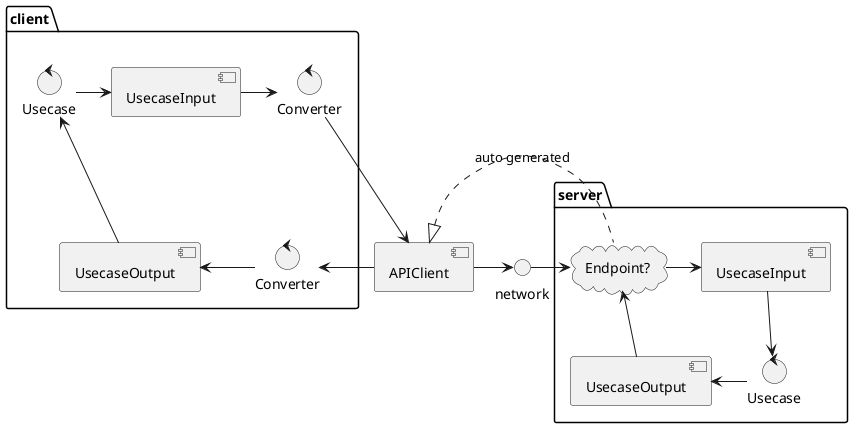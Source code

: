 @startuml

[APIClient]
() network as network

folder client {
  [UsecaseInput] as ClientUsecaseInput
  control Usecase as ClientUsecase
  [UsecaseOutput] as ClientUsecaseOutput
  control Converter as ClientUsecaseInputConverter
  control Converter as ClientUsecaseOutputConverter

  ClientUsecase -> ClientUsecaseInput
  ClientUsecaseInput -> ClientUsecaseInputConverter
  ClientUsecaseInputConverter --> APIClient

  ClientUsecase <-- ClientUsecaseOutput
  ClientUsecaseOutput <- ClientUsecaseOutputConverter
  ClientUsecaseOutputConverter <- APIClient
}

folder server {
  cloud "Endpoint?" as Endpoint
  [UsecaseInput] as BackendUsecaseInput
  control Usecase as BackendUsecase
  [UsecaseOutput] as BackendUsecaseOutput

  Endpoint -> BackendUsecaseInput
  BackendUsecaseInput --> BackendUsecase

  Endpoint <-- BackendUsecaseOutput
  BackendUsecaseOutput <- BackendUsecase
}

APIClient -> network
network -> Endpoint
'
APIClient <|. Endpoint : auto generated

@enduml
